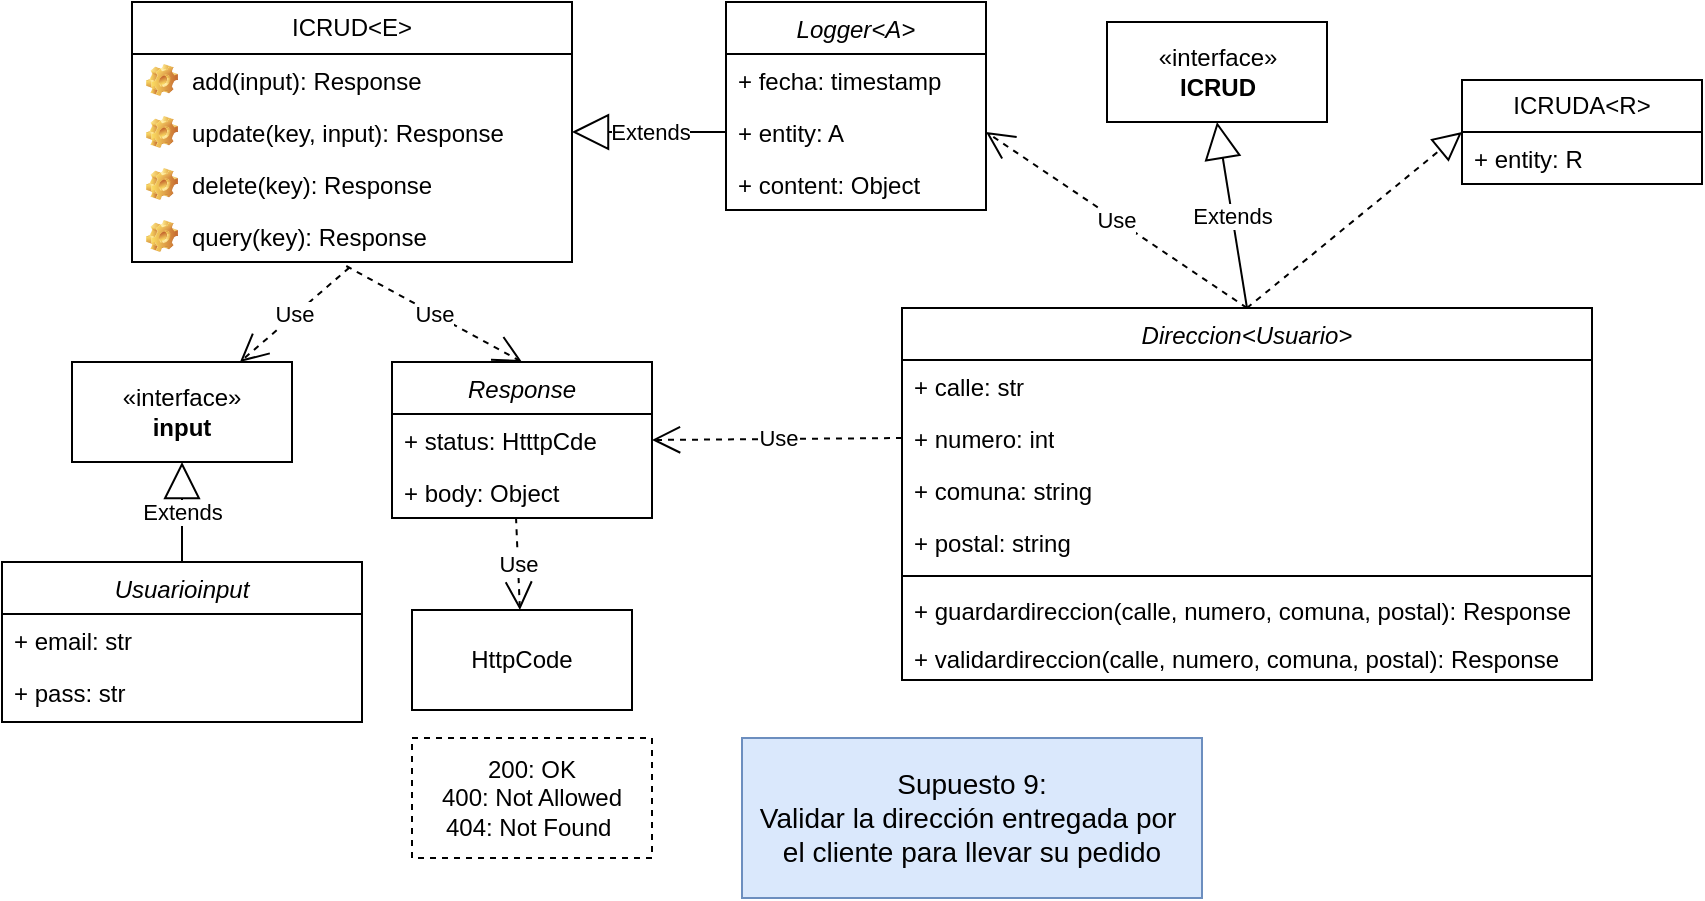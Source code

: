 <mxfile version="28.2.7">
  <diagram id="C5RBs43oDa-KdzZeNtuy" name="Page-1">
    <mxGraphModel dx="1273" dy="698" grid="1" gridSize="10" guides="1" tooltips="1" connect="1" arrows="1" fold="1" page="1" pageScale="1" pageWidth="827" pageHeight="1169" math="0" shadow="0">
      <root>
        <mxCell id="WIyWlLk6GJQsqaUBKTNV-0" />
        <mxCell id="WIyWlLk6GJQsqaUBKTNV-1" parent="WIyWlLk6GJQsqaUBKTNV-0" />
        <mxCell id="e1IODe29PS1Miq6CeZyZ-0" value="Direccion&lt;Usuario&gt;" style="swimlane;fontStyle=2;align=center;verticalAlign=top;childLayout=stackLayout;horizontal=1;startSize=26;horizontalStack=0;resizeParent=1;resizeLast=0;collapsible=1;marginBottom=0;rounded=0;shadow=0;strokeWidth=1;" vertex="1" parent="WIyWlLk6GJQsqaUBKTNV-1">
          <mxGeometry x="760" y="483" width="345" height="186" as="geometry">
            <mxRectangle x="230" y="140" width="160" height="26" as="alternateBounds" />
          </mxGeometry>
        </mxCell>
        <mxCell id="e1IODe29PS1Miq6CeZyZ-1" value="+ calle: str" style="text;strokeColor=none;fillColor=none;align=left;verticalAlign=top;spacingLeft=4;spacingRight=4;overflow=hidden;rotatable=0;points=[[0,0.5],[1,0.5]];portConstraint=eastwest;whiteSpace=wrap;html=1;" vertex="1" parent="e1IODe29PS1Miq6CeZyZ-0">
          <mxGeometry y="26" width="345" height="26" as="geometry" />
        </mxCell>
        <mxCell id="e1IODe29PS1Miq6CeZyZ-2" value="+ numero: int" style="text;strokeColor=none;fillColor=none;align=left;verticalAlign=top;spacingLeft=4;spacingRight=4;overflow=hidden;rotatable=0;points=[[0,0.5],[1,0.5]];portConstraint=eastwest;whiteSpace=wrap;html=1;" vertex="1" parent="e1IODe29PS1Miq6CeZyZ-0">
          <mxGeometry y="52" width="345" height="26" as="geometry" />
        </mxCell>
        <mxCell id="e1IODe29PS1Miq6CeZyZ-3" value="+ comuna: string" style="text;strokeColor=none;fillColor=none;align=left;verticalAlign=top;spacingLeft=4;spacingRight=4;overflow=hidden;rotatable=0;points=[[0,0.5],[1,0.5]];portConstraint=eastwest;whiteSpace=wrap;html=1;" vertex="1" parent="e1IODe29PS1Miq6CeZyZ-0">
          <mxGeometry y="78" width="345" height="26" as="geometry" />
        </mxCell>
        <mxCell id="e1IODe29PS1Miq6CeZyZ-4" value="+ postal: string" style="text;strokeColor=none;fillColor=none;align=left;verticalAlign=top;spacingLeft=4;spacingRight=4;overflow=hidden;rotatable=0;points=[[0,0.5],[1,0.5]];portConstraint=eastwest;whiteSpace=wrap;html=1;" vertex="1" parent="e1IODe29PS1Miq6CeZyZ-0">
          <mxGeometry y="104" width="345" height="26" as="geometry" />
        </mxCell>
        <mxCell id="e1IODe29PS1Miq6CeZyZ-6" value="" style="line;html=1;strokeWidth=1;align=left;verticalAlign=middle;spacingTop=-1;spacingLeft=3;spacingRight=3;rotatable=0;labelPosition=right;points=[];portConstraint=eastwest;" vertex="1" parent="e1IODe29PS1Miq6CeZyZ-0">
          <mxGeometry y="130" width="345" height="8" as="geometry" />
        </mxCell>
        <mxCell id="e1IODe29PS1Miq6CeZyZ-7" value="+ guardardireccion(calle, numero, comuna, postal): Response" style="text;strokeColor=none;fillColor=none;align=left;verticalAlign=top;spacingLeft=4;spacingRight=4;overflow=hidden;rotatable=0;points=[[0,0.5],[1,0.5]];portConstraint=eastwest;whiteSpace=wrap;html=1;" vertex="1" parent="e1IODe29PS1Miq6CeZyZ-0">
          <mxGeometry y="138" width="345" height="24" as="geometry" />
        </mxCell>
        <mxCell id="e1IODe29PS1Miq6CeZyZ-45" value="+ validardireccion(calle, numero, comuna, postal): Response" style="text;strokeColor=none;fillColor=none;align=left;verticalAlign=top;spacingLeft=4;spacingRight=4;overflow=hidden;rotatable=0;points=[[0,0.5],[1,0.5]];portConstraint=eastwest;whiteSpace=wrap;html=1;" vertex="1" parent="e1IODe29PS1Miq6CeZyZ-0">
          <mxGeometry y="162" width="345" height="24" as="geometry" />
        </mxCell>
        <mxCell id="e1IODe29PS1Miq6CeZyZ-14" value="ICRUD&amp;lt;E&amp;gt;" style="swimlane;fontStyle=0;childLayout=stackLayout;horizontal=1;startSize=26;fillColor=none;horizontalStack=0;resizeParent=1;resizeParentMax=0;resizeLast=0;collapsible=1;marginBottom=0;whiteSpace=wrap;html=1;" vertex="1" parent="WIyWlLk6GJQsqaUBKTNV-1">
          <mxGeometry x="375" y="330" width="220" height="130" as="geometry" />
        </mxCell>
        <mxCell id="e1IODe29PS1Miq6CeZyZ-15" value="add(input): Response" style="label;fontStyle=0;strokeColor=none;fillColor=none;align=left;verticalAlign=top;overflow=hidden;spacingLeft=28;spacingRight=4;rotatable=0;points=[[0,0.5],[1,0.5]];portConstraint=eastwest;imageWidth=16;imageHeight=16;whiteSpace=wrap;html=1;image=img/clipart/Gear_128x128.png" vertex="1" parent="e1IODe29PS1Miq6CeZyZ-14">
          <mxGeometry y="26" width="220" height="26" as="geometry" />
        </mxCell>
        <mxCell id="e1IODe29PS1Miq6CeZyZ-16" value="update(key, input): Response" style="label;fontStyle=0;strokeColor=none;fillColor=none;align=left;verticalAlign=top;overflow=hidden;spacingLeft=28;spacingRight=4;rotatable=0;points=[[0,0.5],[1,0.5]];portConstraint=eastwest;imageWidth=16;imageHeight=16;whiteSpace=wrap;html=1;image=img/clipart/Gear_128x128.png" vertex="1" parent="e1IODe29PS1Miq6CeZyZ-14">
          <mxGeometry y="52" width="220" height="26" as="geometry" />
        </mxCell>
        <mxCell id="e1IODe29PS1Miq6CeZyZ-17" value="delete(key): Response" style="label;fontStyle=0;strokeColor=none;fillColor=none;align=left;verticalAlign=top;overflow=hidden;spacingLeft=28;spacingRight=4;rotatable=0;points=[[0,0.5],[1,0.5]];portConstraint=eastwest;imageWidth=16;imageHeight=16;whiteSpace=wrap;html=1;image=img/clipart/Gear_128x128.png" vertex="1" parent="e1IODe29PS1Miq6CeZyZ-14">
          <mxGeometry y="78" width="220" height="26" as="geometry" />
        </mxCell>
        <mxCell id="e1IODe29PS1Miq6CeZyZ-18" value="query(key): Response" style="label;fontStyle=0;strokeColor=none;fillColor=none;align=left;verticalAlign=top;overflow=hidden;spacingLeft=28;spacingRight=4;rotatable=0;points=[[0,0.5],[1,0.5]];portConstraint=eastwest;imageWidth=16;imageHeight=16;whiteSpace=wrap;html=1;image=img/clipart/Gear_128x128.png" vertex="1" parent="e1IODe29PS1Miq6CeZyZ-14">
          <mxGeometry y="104" width="220" height="26" as="geometry" />
        </mxCell>
        <mxCell id="e1IODe29PS1Miq6CeZyZ-19" value="«interface»&lt;br&gt;&lt;b&gt;input&lt;/b&gt;" style="html=1;whiteSpace=wrap;" vertex="1" parent="WIyWlLk6GJQsqaUBKTNV-1">
          <mxGeometry x="345" y="510" width="110" height="50" as="geometry" />
        </mxCell>
        <mxCell id="e1IODe29PS1Miq6CeZyZ-20" value="Use" style="endArrow=open;endSize=12;dashed=1;html=1;rounded=0;exitX=0.494;exitY=1.108;exitDx=0;exitDy=0;exitPerimeter=0;" edge="1" parent="WIyWlLk6GJQsqaUBKTNV-1" source="e1IODe29PS1Miq6CeZyZ-18" target="e1IODe29PS1Miq6CeZyZ-19">
          <mxGeometry width="160" relative="1" as="geometry">
            <mxPoint x="525" y="560" as="sourcePoint" />
            <mxPoint x="445" y="550" as="targetPoint" />
          </mxGeometry>
        </mxCell>
        <mxCell id="e1IODe29PS1Miq6CeZyZ-21" value="Usuarioinput" style="swimlane;fontStyle=2;align=center;verticalAlign=top;childLayout=stackLayout;horizontal=1;startSize=26;horizontalStack=0;resizeParent=1;resizeLast=0;collapsible=1;marginBottom=0;rounded=0;shadow=0;strokeWidth=1;" vertex="1" parent="WIyWlLk6GJQsqaUBKTNV-1">
          <mxGeometry x="310" y="610" width="180" height="80" as="geometry">
            <mxRectangle x="230" y="140" width="160" height="26" as="alternateBounds" />
          </mxGeometry>
        </mxCell>
        <mxCell id="e1IODe29PS1Miq6CeZyZ-22" value="+ email: str" style="text;strokeColor=none;fillColor=none;align=left;verticalAlign=top;spacingLeft=4;spacingRight=4;overflow=hidden;rotatable=0;points=[[0,0.5],[1,0.5]];portConstraint=eastwest;whiteSpace=wrap;html=1;" vertex="1" parent="e1IODe29PS1Miq6CeZyZ-21">
          <mxGeometry y="26" width="180" height="26" as="geometry" />
        </mxCell>
        <mxCell id="e1IODe29PS1Miq6CeZyZ-23" value="+ pass: str" style="text;strokeColor=none;fillColor=none;align=left;verticalAlign=top;spacingLeft=4;spacingRight=4;overflow=hidden;rotatable=0;points=[[0,0.5],[1,0.5]];portConstraint=eastwest;whiteSpace=wrap;html=1;" vertex="1" parent="e1IODe29PS1Miq6CeZyZ-21">
          <mxGeometry y="52" width="180" height="26" as="geometry" />
        </mxCell>
        <mxCell id="e1IODe29PS1Miq6CeZyZ-27" value="Extends" style="endArrow=block;endSize=16;endFill=0;html=1;rounded=0;exitX=0.5;exitY=0;exitDx=0;exitDy=0;entryX=0.5;entryY=1;entryDx=0;entryDy=0;" edge="1" parent="WIyWlLk6GJQsqaUBKTNV-1" source="e1IODe29PS1Miq6CeZyZ-21" target="e1IODe29PS1Miq6CeZyZ-19">
          <mxGeometry width="160" relative="1" as="geometry">
            <mxPoint x="575" y="560" as="sourcePoint" />
            <mxPoint x="735" y="560" as="targetPoint" />
          </mxGeometry>
        </mxCell>
        <mxCell id="e1IODe29PS1Miq6CeZyZ-28" value="Response" style="swimlane;fontStyle=2;align=center;verticalAlign=top;childLayout=stackLayout;horizontal=1;startSize=26;horizontalStack=0;resizeParent=1;resizeLast=0;collapsible=1;marginBottom=0;rounded=0;shadow=0;strokeWidth=1;" vertex="1" parent="WIyWlLk6GJQsqaUBKTNV-1">
          <mxGeometry x="505" y="510" width="130" height="78" as="geometry">
            <mxRectangle x="230" y="140" width="160" height="26" as="alternateBounds" />
          </mxGeometry>
        </mxCell>
        <mxCell id="e1IODe29PS1Miq6CeZyZ-29" value="+ status: HtttpCde" style="text;strokeColor=none;fillColor=none;align=left;verticalAlign=top;spacingLeft=4;spacingRight=4;overflow=hidden;rotatable=0;points=[[0,0.5],[1,0.5]];portConstraint=eastwest;whiteSpace=wrap;html=1;" vertex="1" parent="e1IODe29PS1Miq6CeZyZ-28">
          <mxGeometry y="26" width="130" height="26" as="geometry" />
        </mxCell>
        <mxCell id="e1IODe29PS1Miq6CeZyZ-30" value="+ body: Object" style="text;strokeColor=none;fillColor=none;align=left;verticalAlign=top;spacingLeft=4;spacingRight=4;overflow=hidden;rotatable=0;points=[[0,0.5],[1,0.5]];portConstraint=eastwest;whiteSpace=wrap;html=1;" vertex="1" parent="e1IODe29PS1Miq6CeZyZ-28">
          <mxGeometry y="52" width="130" height="26" as="geometry" />
        </mxCell>
        <mxCell id="e1IODe29PS1Miq6CeZyZ-31" value="Use" style="endArrow=open;endSize=12;dashed=1;html=1;rounded=0;entryX=0.5;entryY=0;entryDx=0;entryDy=0;exitX=0.487;exitY=1.077;exitDx=0;exitDy=0;exitPerimeter=0;" edge="1" parent="WIyWlLk6GJQsqaUBKTNV-1" source="e1IODe29PS1Miq6CeZyZ-18" target="e1IODe29PS1Miq6CeZyZ-28">
          <mxGeometry width="160" relative="1" as="geometry">
            <mxPoint x="485" y="470" as="sourcePoint" />
            <mxPoint x="465" y="517" as="targetPoint" />
          </mxGeometry>
        </mxCell>
        <mxCell id="e1IODe29PS1Miq6CeZyZ-32" value="HttpCode" style="html=1;whiteSpace=wrap;" vertex="1" parent="WIyWlLk6GJQsqaUBKTNV-1">
          <mxGeometry x="515" y="634" width="110" height="50" as="geometry" />
        </mxCell>
        <mxCell id="e1IODe29PS1Miq6CeZyZ-33" value="Use" style="endArrow=open;endSize=12;dashed=1;html=1;rounded=0;exitX=0.477;exitY=0.985;exitDx=0;exitDy=0;exitPerimeter=0;" edge="1" parent="WIyWlLk6GJQsqaUBKTNV-1" source="e1IODe29PS1Miq6CeZyZ-30" target="e1IODe29PS1Miq6CeZyZ-32">
          <mxGeometry width="160" relative="1" as="geometry">
            <mxPoint x="800" y="590" as="sourcePoint" />
            <mxPoint x="745" y="637" as="targetPoint" />
          </mxGeometry>
        </mxCell>
        <mxCell id="e1IODe29PS1Miq6CeZyZ-34" value="«interface»&lt;br&gt;&lt;b&gt;ICRUD&lt;/b&gt;" style="html=1;whiteSpace=wrap;" vertex="1" parent="WIyWlLk6GJQsqaUBKTNV-1">
          <mxGeometry x="862.5" y="340" width="110" height="50" as="geometry" />
        </mxCell>
        <mxCell id="e1IODe29PS1Miq6CeZyZ-35" value="Extends" style="endArrow=block;endSize=16;endFill=0;html=1;rounded=0;exitX=0.5;exitY=0;exitDx=0;exitDy=0;entryX=0.5;entryY=1;entryDx=0;entryDy=0;" edge="1" parent="WIyWlLk6GJQsqaUBKTNV-1" source="e1IODe29PS1Miq6CeZyZ-0" target="e1IODe29PS1Miq6CeZyZ-34">
          <mxGeometry width="160" relative="1" as="geometry">
            <mxPoint x="795" y="600" as="sourcePoint" />
            <mxPoint x="795" y="540" as="targetPoint" />
            <Array as="points" />
          </mxGeometry>
        </mxCell>
        <mxCell id="e1IODe29PS1Miq6CeZyZ-36" value="Use" style="endArrow=open;endSize=12;dashed=1;html=1;rounded=0;entryX=1;entryY=0.5;entryDx=0;entryDy=0;exitX=0;exitY=0.5;exitDx=0;exitDy=0;" edge="1" parent="WIyWlLk6GJQsqaUBKTNV-1" source="e1IODe29PS1Miq6CeZyZ-2" target="e1IODe29PS1Miq6CeZyZ-29">
          <mxGeometry width="160" relative="1" as="geometry">
            <mxPoint x="745" y="549" as="sourcePoint" />
            <mxPoint x="793" y="638" as="targetPoint" />
          </mxGeometry>
        </mxCell>
        <mxCell id="e1IODe29PS1Miq6CeZyZ-37" value="&lt;font style=&quot;font-size: 14px;&quot;&gt;&amp;nbsp;Supuesto 9:&amp;nbsp;&lt;/font&gt;&lt;div&gt;&lt;font style=&quot;font-size: 14px;&quot;&gt;Validar la dirección entregada por&amp;nbsp;&lt;/font&gt;&lt;/div&gt;&lt;div&gt;&lt;font style=&quot;font-size: 14px;&quot;&gt;el cliente para llevar su pedido&lt;/font&gt;&lt;/div&gt;" style="html=1;whiteSpace=wrap;fillColor=#dae8fc;strokeColor=#6c8ebf;" vertex="1" parent="WIyWlLk6GJQsqaUBKTNV-1">
          <mxGeometry x="680" y="698" width="230" height="80" as="geometry" />
        </mxCell>
        <mxCell id="e1IODe29PS1Miq6CeZyZ-38" value="200: OK&lt;div&gt;400: Not Allowed&lt;/div&gt;&lt;div&gt;&lt;div&gt;404: Not Found&amp;nbsp;&lt;/div&gt;&lt;/div&gt;" style="html=1;whiteSpace=wrap;dashed=1;" vertex="1" parent="WIyWlLk6GJQsqaUBKTNV-1">
          <mxGeometry x="515" y="698" width="120" height="60" as="geometry" />
        </mxCell>
        <mxCell id="e1IODe29PS1Miq6CeZyZ-39" value="Logger&lt;A&gt;" style="swimlane;fontStyle=2;align=center;verticalAlign=top;childLayout=stackLayout;horizontal=1;startSize=26;horizontalStack=0;resizeParent=1;resizeLast=0;collapsible=1;marginBottom=0;rounded=0;shadow=0;strokeWidth=1;" vertex="1" parent="WIyWlLk6GJQsqaUBKTNV-1">
          <mxGeometry x="672" y="330" width="130" height="104" as="geometry">
            <mxRectangle x="230" y="140" width="160" height="26" as="alternateBounds" />
          </mxGeometry>
        </mxCell>
        <mxCell id="e1IODe29PS1Miq6CeZyZ-40" value="+ fecha: timestamp" style="text;strokeColor=none;fillColor=none;align=left;verticalAlign=top;spacingLeft=4;spacingRight=4;overflow=hidden;rotatable=0;points=[[0,0.5],[1,0.5]];portConstraint=eastwest;whiteSpace=wrap;html=1;" vertex="1" parent="e1IODe29PS1Miq6CeZyZ-39">
          <mxGeometry y="26" width="130" height="26" as="geometry" />
        </mxCell>
        <mxCell id="e1IODe29PS1Miq6CeZyZ-41" value="+ entity: A" style="text;strokeColor=none;fillColor=none;align=left;verticalAlign=top;spacingLeft=4;spacingRight=4;overflow=hidden;rotatable=0;points=[[0,0.5],[1,0.5]];portConstraint=eastwest;whiteSpace=wrap;html=1;" vertex="1" parent="e1IODe29PS1Miq6CeZyZ-39">
          <mxGeometry y="52" width="130" height="26" as="geometry" />
        </mxCell>
        <mxCell id="e1IODe29PS1Miq6CeZyZ-42" value="+ content: Object" style="text;strokeColor=none;fillColor=none;align=left;verticalAlign=top;spacingLeft=4;spacingRight=4;overflow=hidden;rotatable=0;points=[[0,0.5],[1,0.5]];portConstraint=eastwest;whiteSpace=wrap;html=1;" vertex="1" parent="e1IODe29PS1Miq6CeZyZ-39">
          <mxGeometry y="78" width="130" height="26" as="geometry" />
        </mxCell>
        <mxCell id="e1IODe29PS1Miq6CeZyZ-43" value="Extends" style="endArrow=block;endSize=16;endFill=0;html=1;rounded=0;exitX=0;exitY=0.5;exitDx=0;exitDy=0;" edge="1" parent="WIyWlLk6GJQsqaUBKTNV-1" source="e1IODe29PS1Miq6CeZyZ-41">
          <mxGeometry width="160" relative="1" as="geometry">
            <mxPoint x="615" y="574" as="sourcePoint" />
            <mxPoint x="595" y="395" as="targetPoint" />
          </mxGeometry>
        </mxCell>
        <mxCell id="e1IODe29PS1Miq6CeZyZ-44" value="Use" style="endArrow=open;endSize=12;dashed=1;html=1;rounded=0;entryX=1;entryY=0.5;entryDx=0;entryDy=0;exitX=0.5;exitY=0;exitDx=0;exitDy=0;" edge="1" parent="WIyWlLk6GJQsqaUBKTNV-1" source="e1IODe29PS1Miq6CeZyZ-0" target="e1IODe29PS1Miq6CeZyZ-41">
          <mxGeometry width="160" relative="1" as="geometry">
            <mxPoint x="918" y="510" as="sourcePoint" />
            <mxPoint x="705" y="530" as="targetPoint" />
          </mxGeometry>
        </mxCell>
        <mxCell id="e1IODe29PS1Miq6CeZyZ-46" value="ICRUDA&amp;lt;R&amp;gt;" style="swimlane;fontStyle=0;childLayout=stackLayout;horizontal=1;startSize=26;fillColor=none;horizontalStack=0;resizeParent=1;resizeParentMax=0;resizeLast=0;collapsible=1;marginBottom=0;whiteSpace=wrap;html=1;" vertex="1" parent="WIyWlLk6GJQsqaUBKTNV-1">
          <mxGeometry x="1040" y="369" width="120" height="52" as="geometry" />
        </mxCell>
        <mxCell id="e1IODe29PS1Miq6CeZyZ-47" value="+ entity: R" style="text;strokeColor=none;fillColor=none;align=left;verticalAlign=top;spacingLeft=4;spacingRight=4;overflow=hidden;rotatable=0;points=[[0,0.5],[1,0.5]];portConstraint=eastwest;whiteSpace=wrap;html=1;" vertex="1" parent="e1IODe29PS1Miq6CeZyZ-46">
          <mxGeometry y="26" width="120" height="26" as="geometry" />
        </mxCell>
        <mxCell id="e1IODe29PS1Miq6CeZyZ-50" value="" style="endArrow=block;dashed=1;endFill=0;endSize=12;html=1;rounded=0;fontSize=12;curved=1;entryX=0;entryY=0.5;entryDx=0;entryDy=0;exitX=0.5;exitY=0;exitDx=0;exitDy=0;" edge="1" parent="WIyWlLk6GJQsqaUBKTNV-1" source="e1IODe29PS1Miq6CeZyZ-0" target="e1IODe29PS1Miq6CeZyZ-46">
          <mxGeometry width="160" relative="1" as="geometry">
            <mxPoint x="950" y="360" as="sourcePoint" />
            <mxPoint x="1090" y="408" as="targetPoint" />
          </mxGeometry>
        </mxCell>
      </root>
    </mxGraphModel>
  </diagram>
</mxfile>
